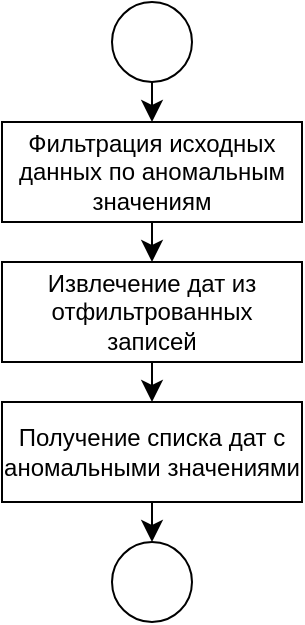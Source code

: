 <mxfile version="24.4.13" type="device">
  <diagram name="Страница — 1" id="taDzkRi6OpN1pIJOQzAA">
    <mxGraphModel dx="712" dy="787" grid="1" gridSize="10" guides="1" tooltips="1" connect="1" arrows="1" fold="1" page="1" pageScale="1" pageWidth="827" pageHeight="1169" math="0" shadow="0">
      <root>
        <mxCell id="0" />
        <mxCell id="1" parent="0" />
        <mxCell id="fLqptBVuulRMMGNZjQjW-1" style="edgeStyle=none;curved=1;rounded=0;orthogonalLoop=1;jettySize=auto;html=1;fontSize=12;startSize=8;endSize=8;" edge="1" parent="1" source="fLqptBVuulRMMGNZjQjW-2" target="fLqptBVuulRMMGNZjQjW-4">
          <mxGeometry relative="1" as="geometry" />
        </mxCell>
        <mxCell id="fLqptBVuulRMMGNZjQjW-2" value="" style="ellipse;whiteSpace=wrap;html=1;aspect=fixed;" vertex="1" parent="1">
          <mxGeometry x="200" y="40" width="40" height="40" as="geometry" />
        </mxCell>
        <mxCell id="fLqptBVuulRMMGNZjQjW-3" style="edgeStyle=none;curved=1;rounded=0;orthogonalLoop=1;jettySize=auto;html=1;fontSize=12;startSize=8;endSize=8;" edge="1" parent="1" source="fLqptBVuulRMMGNZjQjW-4" target="fLqptBVuulRMMGNZjQjW-6">
          <mxGeometry relative="1" as="geometry" />
        </mxCell>
        <mxCell id="fLqptBVuulRMMGNZjQjW-4" value="Фильтрация исходных данных по аномальным значениям" style="rounded=0;whiteSpace=wrap;html=1;" vertex="1" parent="1">
          <mxGeometry x="145" y="100" width="150" height="50" as="geometry" />
        </mxCell>
        <mxCell id="fLqptBVuulRMMGNZjQjW-5" style="edgeStyle=none;curved=1;rounded=0;orthogonalLoop=1;jettySize=auto;html=1;fontSize=12;startSize=8;endSize=8;" edge="1" parent="1" source="fLqptBVuulRMMGNZjQjW-6" target="fLqptBVuulRMMGNZjQjW-8">
          <mxGeometry relative="1" as="geometry" />
        </mxCell>
        <mxCell id="fLqptBVuulRMMGNZjQjW-6" value="Извлечение дат из отфильтрованных записей" style="rounded=0;whiteSpace=wrap;html=1;" vertex="1" parent="1">
          <mxGeometry x="145" y="170" width="150" height="50" as="geometry" />
        </mxCell>
        <mxCell id="fLqptBVuulRMMGNZjQjW-13" style="edgeStyle=none;curved=1;rounded=0;orthogonalLoop=1;jettySize=auto;html=1;entryX=0.5;entryY=0;entryDx=0;entryDy=0;fontSize=12;startSize=8;endSize=8;" edge="1" parent="1" source="fLqptBVuulRMMGNZjQjW-8" target="fLqptBVuulRMMGNZjQjW-11">
          <mxGeometry relative="1" as="geometry" />
        </mxCell>
        <mxCell id="fLqptBVuulRMMGNZjQjW-8" value="Получение списка дат с аномальными значениями" style="rounded=0;whiteSpace=wrap;html=1;" vertex="1" parent="1">
          <mxGeometry x="145" y="240" width="150" height="50" as="geometry" />
        </mxCell>
        <mxCell id="fLqptBVuulRMMGNZjQjW-11" value="" style="ellipse;whiteSpace=wrap;html=1;aspect=fixed;" vertex="1" parent="1">
          <mxGeometry x="200" y="310" width="40" height="40" as="geometry" />
        </mxCell>
      </root>
    </mxGraphModel>
  </diagram>
</mxfile>
